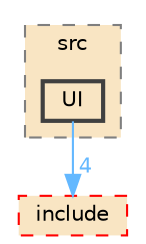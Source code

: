 digraph "libs/engine/src/UI"
{
 // LATEX_PDF_SIZE
  bgcolor="transparent";
  edge [fontname=Helvetica,fontsize=10,labelfontname=Helvetica,labelfontsize=10];
  node [fontname=Helvetica,fontsize=10,shape=box,height=0.2,width=0.4];
  compound=true
  subgraph clusterdir_2bd190c4f4c79181aeb9a0c95547245a {
    graph [ bgcolor="#f9e5c3", pencolor="grey50", label="src", fontname=Helvetica,fontsize=10 style="filled,dashed", URL="dir_2bd190c4f4c79181aeb9a0c95547245a.html",tooltip=""]
  dir_871eca7e9bab2356b6da3375558e9a82 [label="UI", fillcolor="#f9e5c3", color="grey25", style="filled,bold", URL="dir_871eca7e9bab2356b6da3375558e9a82.html",tooltip=""];
  }
  dir_f0d8f502c618f1edf4c1d59f415728d8 [label="include", fillcolor="#f9e5c3", color="red", style="filled,dashed", URL="dir_f0d8f502c618f1edf4c1d59f415728d8.html",tooltip=""];
  dir_871eca7e9bab2356b6da3375558e9a82->dir_f0d8f502c618f1edf4c1d59f415728d8 [headlabel="4", labeldistance=1.5 headhref="dir_000011_000005.html" color="steelblue1" fontcolor="steelblue1"];
}
